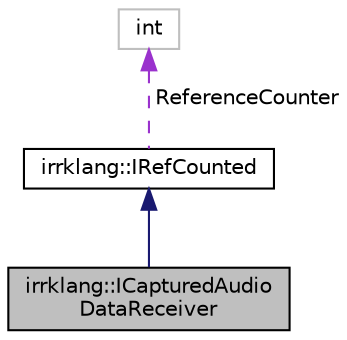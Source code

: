 digraph "irrklang::ICapturedAudioDataReceiver"
{
  bgcolor="transparent";
  edge [fontname="Helvetica",fontsize="10",labelfontname="Helvetica",labelfontsize="10"];
  node [fontname="Helvetica",fontsize="10",shape=record];
  Node1 [label="irrklang::ICapturedAudio\lDataReceiver",height=0.2,width=0.4,color="black", fillcolor="grey75", style="filled", fontcolor="black"];
  Node2 -> Node1 [dir="back",color="midnightblue",fontsize="10",style="solid",fontname="Helvetica"];
  Node2 [label="irrklang::IRefCounted",height=0.2,width=0.4,color="black",URL="$classirrklang_1_1IRefCounted.html",tooltip="Base class of most objects of the irrKlang. "];
  Node3 -> Node2 [dir="back",color="darkorchid3",fontsize="10",style="dashed",label=" ReferenceCounter" ,fontname="Helvetica"];
  Node3 [label="int",height=0.2,width=0.4,color="grey75"];
}
